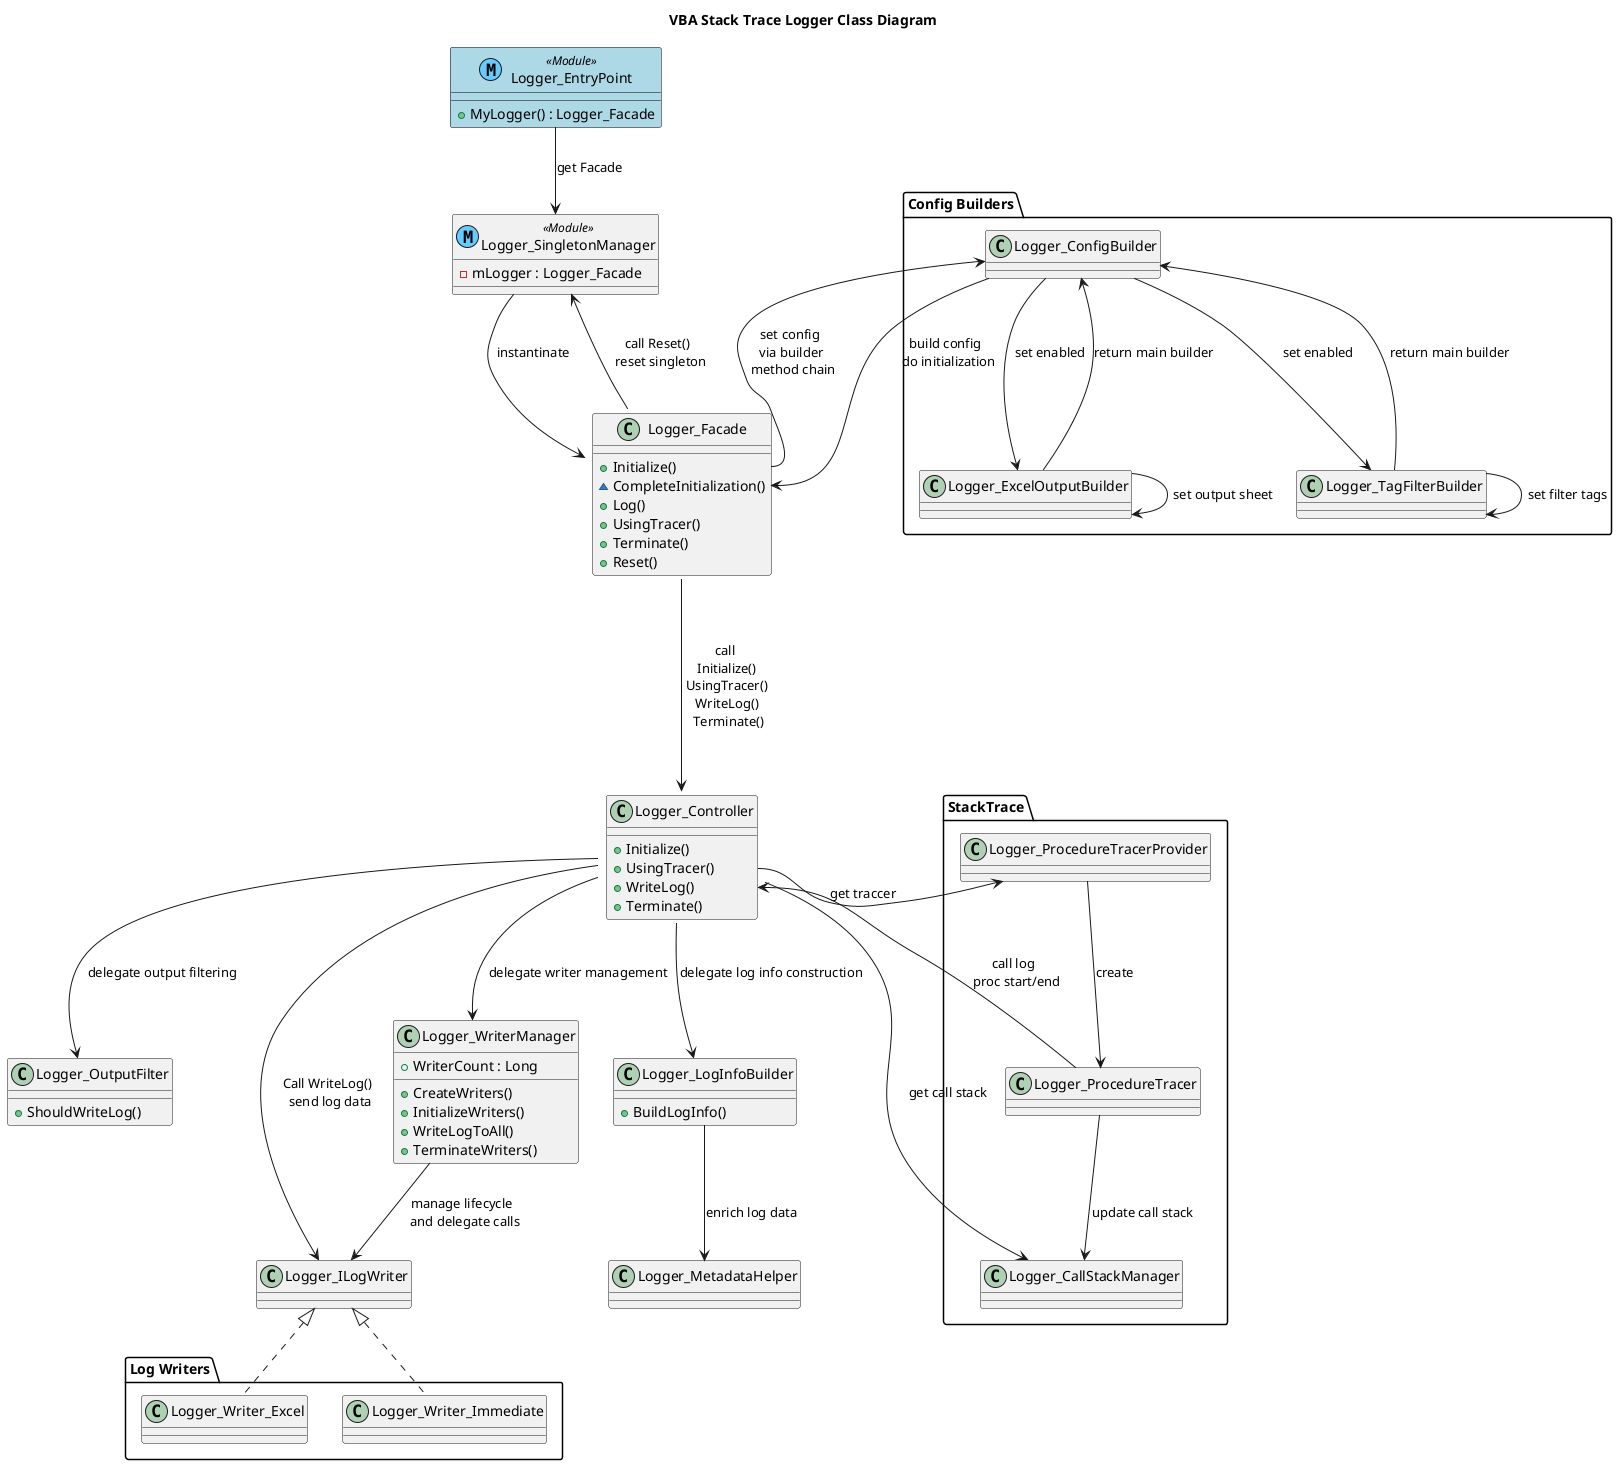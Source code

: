 @startuml Class Diagram
title VBA Stack Trace Logger Class Diagram

' User use logger through Logger_EntryPoint.MyLogger
' e.g. MyLogger.Log "Message"
class Logger_EntryPoint << (M,66CCFF) Module >> #LightBlue ##black {
    + MyLogger() : Logger_Facade
}

class Logger_SingletonManager << (M,66CCFF) Module >> {
    - mLogger : Logger_Facade
}

' Logger API
class Logger_Facade {
    + Initialize()
    ~ CompleteInitialization()
    + Log()
    + UsingTracer()
    + Terminate()
    + Reset()
}

Logger_EntryPoint --> Logger_SingletonManager : get Facade
Logger_SingletonManager --> Logger_Facade : instantinate
Logger_Facade --> Logger_SingletonManager : call Reset() \n reset singleton

' Logger main logic
' e.g. "Logger_Facade.log" call "Logger_Controller.WriteLog"
class Logger_Controller {
    + Initialize()
    + UsingTracer()
    + WriteLog()
    + Terminate()
}

' Writer management - extracted from Controller
class Logger_WriterManager {
    + CreateWriters()
    + InitializeWriters()
    + WriteLogToAll()
    + TerminateWriters()
    + WriterCount : Long
}

' Log information construction - extracted from Controller
class Logger_LogInfoBuilder {
    + BuildLogInfo()
}

' Log output filtering - extracted from Controller
class Logger_OutputFilter {
    + ShouldWriteLog()
}

Logger_Facade ---> Logger_Controller : call \n Initialize() \n UsingTracer() \n WriteLog() \n Terminate()
Logger_Controller --> Logger_WriterManager : delegate writer management
Logger_Controller --> Logger_LogInfoBuilder : delegate log info construction
Logger_Controller --> Logger_OutputFilter : delegate output filtering

' User initialize logger through Logger_Facade.Initialize
' Setting values are defined through builders
' e.g. MyLogger.Initialize.EnabledStckTrace.Build
package "Config Builders" {
    ' Main builder
    class Logger_ConfigBuilder {
    }
    ' Sub builders
    ' When user call "Logger_ConfigBuilder.EnableWriteToExcelSheet",
    ' next chain is only "Logger_ExcelOutputBuilder.SetOutputExcelSheet"
    class Logger_ExcelOutputBuilder {
    }
    class Logger_TagFilterBuilder {
    }
}

Logger_Facade::Initialize --> Logger_ConfigBuilder : set config \n via builder \n method chain

Logger_ConfigBuilder --> Logger_ExcelOutputBuilder : set enabled
Logger_ExcelOutputBuilder --> Logger_ExcelOutputBuilder : set output sheet
Logger_ExcelOutputBuilder --> Logger_ConfigBuilder : return main builder

Logger_ConfigBuilder --> Logger_TagFilterBuilder : set enabled
Logger_TagFilterBuilder --> Logger_TagFilterBuilder : set filter tags
Logger_TagFilterBuilder --> Logger_ConfigBuilder : return main builder

Logger_ConfigBuilder --> Logger_Facade::CompleteInitialization : build config \n do initialization

' Enrich log data with metadata
class Logger_MetadataHelper {
}

Logger_LogInfoBuilder --> Logger_MetadataHelper : enrich log data

' Strategy pattern
class Logger_ILogWriter {
}
package "Log Writers" {
    class Logger_Writer_Excel {
    }
    class Logger_Writer_Immediate {
    }
}

Logger_Controller --> Logger_ILogWriter : Call WriteLog() \n send log data
Logger_WriterManager --> Logger_ILogWriter : manage lifecycle \n and delegate calls
Logger_ILogWriter <|.. Logger_Writer_Excel
Logger_ILogWriter <|.. Logger_Writer_Immediate

package "StackTrace" {
    ' Manages call stack information
    class Logger_CallStackManager {
    }
    ' Trace procedure start/end, and call methods
    ' Like RAII, catch start via constructor, end via destructor
    ' User instance this class in procedure first scope
    ' e.g. Dim scopeGuard = MyLogger.UsingTracer("ModuleName", "ProcedureName")
    class Logger_ProcedureTracer {
    }
    ' Provides procedure tracer instance
    class Logger_ProcedureTracerProvider {
    }

    Logger_Controller ---> Logger_CallStackManager : get call stack
    Logger_Controller::UsingTracer ---> Logger_ProcedureTracerProvider : get traccer
    Logger_ProcedureTracerProvider --> Logger_ProcedureTracer : create
    Logger_ProcedureTracer --> Logger_CallStackManager : update call stack
    Logger_ProcedureTracer --> Logger_Controller::WriteLog  : call log \n proc start/end
}

remove @unlinked
'===  hidden classes ===
class Logger_LogInfoStruct {
}
class Logger_ConfigStruct {
}
class Logger_DataStruct << (M,66CCFF) Module >> #LightBlue ##black{
    + LoggerLogTag : Enum
}
class Logger_Constants {
}

@enduml
